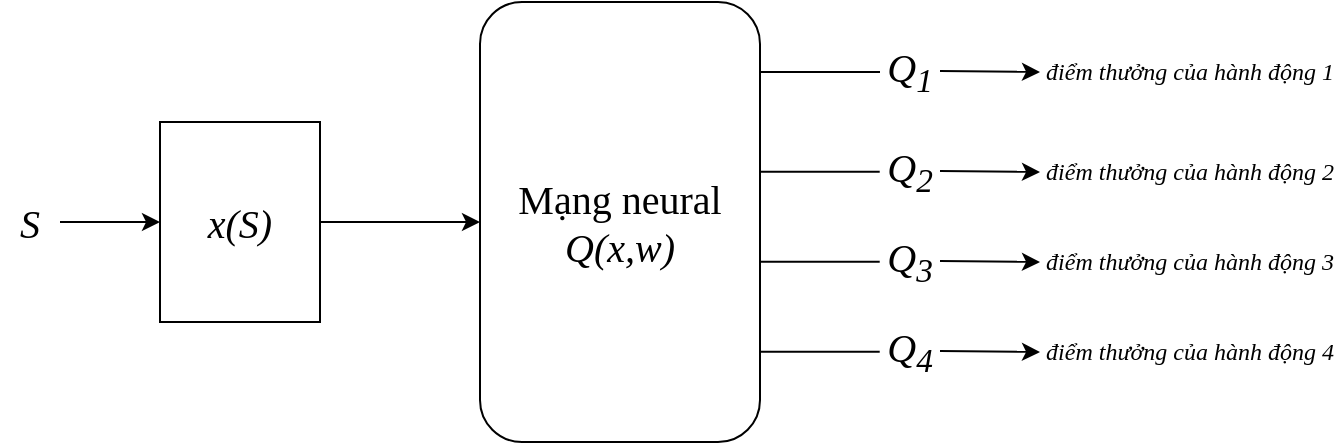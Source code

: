 <mxfile version="20.8.10" type="github">
  <diagram name="Page-1" id="UKCu1UPsvJg4sv5_bxPB">
    <mxGraphModel dx="954" dy="642" grid="1" gridSize="10" guides="1" tooltips="1" connect="1" arrows="1" fold="1" page="1" pageScale="1" pageWidth="850" pageHeight="1100" math="0" shadow="0">
      <root>
        <mxCell id="0" />
        <mxCell id="1" parent="0" />
        <mxCell id="JjBymd4Qt-4fBFe436kp-1" value="&lt;font style=&quot;font-size: 20px;&quot; face=&quot;Times New Roman&quot;&gt;&lt;i&gt;S&lt;/i&gt;&lt;/font&gt;" style="text;html=1;strokeColor=none;fillColor=none;align=center;verticalAlign=middle;whiteSpace=wrap;rounded=0;" vertex="1" parent="1">
          <mxGeometry x="80" y="245" width="30" height="30" as="geometry" />
        </mxCell>
        <mxCell id="JjBymd4Qt-4fBFe436kp-5" style="edgeStyle=orthogonalEdgeStyle;rounded=0;orthogonalLoop=1;jettySize=auto;html=1;entryX=0;entryY=0.5;entryDx=0;entryDy=0;fontFamily=Times New Roman;fontSize=20;" edge="1" parent="1" source="JjBymd4Qt-4fBFe436kp-2" target="JjBymd4Qt-4fBFe436kp-3">
          <mxGeometry relative="1" as="geometry" />
        </mxCell>
        <mxCell id="JjBymd4Qt-4fBFe436kp-2" value="&lt;i&gt;x(S)&lt;/i&gt;" style="rounded=0;whiteSpace=wrap;html=1;fontFamily=Times New Roman;fontSize=20;" vertex="1" parent="1">
          <mxGeometry x="160" y="210" width="80" height="100" as="geometry" />
        </mxCell>
        <mxCell id="JjBymd4Qt-4fBFe436kp-3" value="Mạng neural&lt;br&gt;&lt;i&gt;Q(x,w)&lt;/i&gt;" style="rounded=1;whiteSpace=wrap;html=1;fontFamily=Times New Roman;fontSize=20;" vertex="1" parent="1">
          <mxGeometry x="320" y="150" width="140" height="220" as="geometry" />
        </mxCell>
        <mxCell id="JjBymd4Qt-4fBFe436kp-4" value="" style="endArrow=classic;html=1;rounded=0;fontFamily=Times New Roman;fontSize=20;entryX=0;entryY=0.5;entryDx=0;entryDy=0;" edge="1" parent="1" source="JjBymd4Qt-4fBFe436kp-1" target="JjBymd4Qt-4fBFe436kp-2">
          <mxGeometry width="50" height="50" relative="1" as="geometry">
            <mxPoint x="90" y="280" as="sourcePoint" />
            <mxPoint x="140" y="230" as="targetPoint" />
          </mxGeometry>
        </mxCell>
        <mxCell id="JjBymd4Qt-4fBFe436kp-7" value="&lt;font style=&quot;font-size: 20px;&quot; face=&quot;Times New Roman&quot;&gt;&lt;i&gt;Q&lt;sub&gt;1&lt;/sub&gt;&lt;/i&gt;&lt;/font&gt;" style="text;html=1;strokeColor=none;fillColor=none;align=center;verticalAlign=middle;whiteSpace=wrap;rounded=0;" vertex="1" parent="1">
          <mxGeometry x="520" y="170" width="30" height="30" as="geometry" />
        </mxCell>
        <mxCell id="JjBymd4Qt-4fBFe436kp-8" value="&lt;font style=&quot;font-size: 20px;&quot; face=&quot;Times New Roman&quot;&gt;&lt;i&gt;Q&lt;sub&gt;2&lt;/sub&gt;&lt;/i&gt;&lt;/font&gt;" style="text;html=1;strokeColor=none;fillColor=none;align=center;verticalAlign=middle;whiteSpace=wrap;rounded=0;" vertex="1" parent="1">
          <mxGeometry x="520" y="220" width="30" height="30" as="geometry" />
        </mxCell>
        <mxCell id="JjBymd4Qt-4fBFe436kp-9" value="&lt;font style=&quot;font-size: 20px;&quot; face=&quot;Times New Roman&quot;&gt;&lt;i&gt;Q&lt;sub&gt;3&lt;/sub&gt;&lt;/i&gt;&lt;/font&gt;" style="text;html=1;strokeColor=none;fillColor=none;align=center;verticalAlign=middle;whiteSpace=wrap;rounded=0;" vertex="1" parent="1">
          <mxGeometry x="520" y="265" width="30" height="30" as="geometry" />
        </mxCell>
        <mxCell id="JjBymd4Qt-4fBFe436kp-10" value="&lt;font style=&quot;font-size: 20px;&quot; face=&quot;Times New Roman&quot;&gt;&lt;i&gt;Q&lt;sub&gt;4&lt;/sub&gt;&lt;/i&gt;&lt;/font&gt;" style="text;html=1;strokeColor=none;fillColor=none;align=center;verticalAlign=middle;whiteSpace=wrap;rounded=0;" vertex="1" parent="1">
          <mxGeometry x="520" y="310" width="30" height="30" as="geometry" />
        </mxCell>
        <mxCell id="JjBymd4Qt-4fBFe436kp-15" value="" style="endArrow=classic;html=1;rounded=0;fontFamily=Times New Roman;fontSize=20;" edge="1" parent="1">
          <mxGeometry width="50" height="50" relative="1" as="geometry">
            <mxPoint x="550" y="184.5" as="sourcePoint" />
            <mxPoint x="600" y="185" as="targetPoint" />
          </mxGeometry>
        </mxCell>
        <mxCell id="JjBymd4Qt-4fBFe436kp-16" value="" style="endArrow=none;html=1;rounded=0;fontFamily=Times New Roman;fontSize=20;entryX=0;entryY=0.5;entryDx=0;entryDy=0;exitX=1.001;exitY=0.159;exitDx=0;exitDy=0;exitPerimeter=0;" edge="1" parent="1" source="JjBymd4Qt-4fBFe436kp-3" target="JjBymd4Qt-4fBFe436kp-7">
          <mxGeometry width="50" height="50" relative="1" as="geometry">
            <mxPoint x="460" y="186" as="sourcePoint" />
            <mxPoint x="710" y="200" as="targetPoint" />
          </mxGeometry>
        </mxCell>
        <mxCell id="JjBymd4Qt-4fBFe436kp-17" value="" style="endArrow=none;html=1;rounded=0;fontFamily=Times New Roman;fontSize=20;entryX=0;entryY=0.5;entryDx=0;entryDy=0;exitX=1.001;exitY=0.159;exitDx=0;exitDy=0;exitPerimeter=0;" edge="1" parent="1">
          <mxGeometry width="50" height="50" relative="1" as="geometry">
            <mxPoint x="460" y="234.88" as="sourcePoint" />
            <mxPoint x="519.86" y="234.9" as="targetPoint" />
          </mxGeometry>
        </mxCell>
        <mxCell id="JjBymd4Qt-4fBFe436kp-18" value="" style="endArrow=none;html=1;rounded=0;fontFamily=Times New Roman;fontSize=20;entryX=0;entryY=0.5;entryDx=0;entryDy=0;exitX=1.001;exitY=0.159;exitDx=0;exitDy=0;exitPerimeter=0;" edge="1" parent="1">
          <mxGeometry width="50" height="50" relative="1" as="geometry">
            <mxPoint x="460" y="279.88" as="sourcePoint" />
            <mxPoint x="519.86" y="279.9" as="targetPoint" />
          </mxGeometry>
        </mxCell>
        <mxCell id="JjBymd4Qt-4fBFe436kp-19" value="" style="endArrow=none;html=1;rounded=0;fontFamily=Times New Roman;fontSize=20;entryX=0;entryY=0.5;entryDx=0;entryDy=0;exitX=1.001;exitY=0.159;exitDx=0;exitDy=0;exitPerimeter=0;" edge="1" parent="1">
          <mxGeometry width="50" height="50" relative="1" as="geometry">
            <mxPoint x="460" y="324.88" as="sourcePoint" />
            <mxPoint x="519.86" y="324.9" as="targetPoint" />
          </mxGeometry>
        </mxCell>
        <mxCell id="JjBymd4Qt-4fBFe436kp-20" value="&lt;font face=&quot;Times New Roman&quot;&gt;&lt;i&gt;điểm thưởng của hành động 1&lt;br&gt;&lt;/i&gt;&lt;/font&gt;" style="text;html=1;strokeColor=none;fillColor=none;align=center;verticalAlign=middle;whiteSpace=wrap;rounded=0;" vertex="1" parent="1">
          <mxGeometry x="600" y="170" width="150" height="30" as="geometry" />
        </mxCell>
        <mxCell id="JjBymd4Qt-4fBFe436kp-21" value="" style="endArrow=classic;html=1;rounded=0;fontFamily=Times New Roman;fontSize=20;" edge="1" parent="1">
          <mxGeometry width="50" height="50" relative="1" as="geometry">
            <mxPoint x="550" y="234.5" as="sourcePoint" />
            <mxPoint x="600" y="235" as="targetPoint" />
          </mxGeometry>
        </mxCell>
        <mxCell id="JjBymd4Qt-4fBFe436kp-22" value="&lt;font face=&quot;Times New Roman&quot;&gt;&lt;i&gt;điểm thưởng của hành động 2&lt;br&gt;&lt;/i&gt;&lt;/font&gt;" style="text;html=1;strokeColor=none;fillColor=none;align=center;verticalAlign=middle;whiteSpace=wrap;rounded=0;" vertex="1" parent="1">
          <mxGeometry x="600" y="220" width="150" height="30" as="geometry" />
        </mxCell>
        <mxCell id="JjBymd4Qt-4fBFe436kp-23" value="" style="endArrow=classic;html=1;rounded=0;fontFamily=Times New Roman;fontSize=20;" edge="1" parent="1">
          <mxGeometry width="50" height="50" relative="1" as="geometry">
            <mxPoint x="550" y="279.5" as="sourcePoint" />
            <mxPoint x="600" y="280" as="targetPoint" />
          </mxGeometry>
        </mxCell>
        <mxCell id="JjBymd4Qt-4fBFe436kp-24" value="&lt;font face=&quot;Times New Roman&quot;&gt;&lt;i&gt;điểm thưởng của hành động 3&lt;br&gt;&lt;/i&gt;&lt;/font&gt;" style="text;html=1;strokeColor=none;fillColor=none;align=center;verticalAlign=middle;whiteSpace=wrap;rounded=0;" vertex="1" parent="1">
          <mxGeometry x="600" y="265" width="150" height="30" as="geometry" />
        </mxCell>
        <mxCell id="JjBymd4Qt-4fBFe436kp-25" value="" style="endArrow=classic;html=1;rounded=0;fontFamily=Times New Roman;fontSize=20;" edge="1" parent="1">
          <mxGeometry width="50" height="50" relative="1" as="geometry">
            <mxPoint x="550" y="324.5" as="sourcePoint" />
            <mxPoint x="600" y="325" as="targetPoint" />
          </mxGeometry>
        </mxCell>
        <mxCell id="JjBymd4Qt-4fBFe436kp-26" value="&lt;font face=&quot;Times New Roman&quot;&gt;&lt;i&gt;điểm thưởng của hành động 4&lt;br&gt;&lt;/i&gt;&lt;/font&gt;" style="text;html=1;strokeColor=none;fillColor=none;align=center;verticalAlign=middle;whiteSpace=wrap;rounded=0;" vertex="1" parent="1">
          <mxGeometry x="600" y="310" width="150" height="30" as="geometry" />
        </mxCell>
      </root>
    </mxGraphModel>
  </diagram>
</mxfile>
